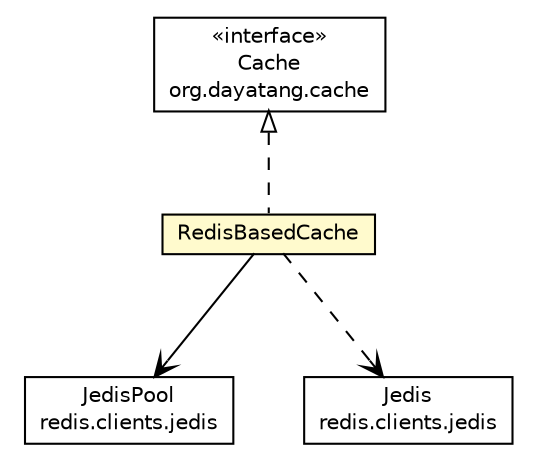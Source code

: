 #!/usr/local/bin/dot
#
# Class diagram 
# Generated by UMLGraph version R5_6_6-8-g8d7759 (http://www.umlgraph.org/)
#

digraph G {
	edge [fontname="Helvetica",fontsize=10,labelfontname="Helvetica",labelfontsize=10];
	node [fontname="Helvetica",fontsize=10,shape=plaintext];
	nodesep=0.25;
	ranksep=0.5;
	// org.dayatang.cache.redis.RedisBasedCache
	c19 [label=<<table title="org.dayatang.cache.redis.RedisBasedCache" border="0" cellborder="1" cellspacing="0" cellpadding="2" port="p" bgcolor="lemonChiffon" href="./RedisBasedCache.html">
		<tr><td><table border="0" cellspacing="0" cellpadding="1">
<tr><td align="center" balign="center"> RedisBasedCache </td></tr>
		</table></td></tr>
		</table>>, URL="./RedisBasedCache.html", fontname="Helvetica", fontcolor="black", fontsize=10.0];
	//org.dayatang.cache.redis.RedisBasedCache implements org.dayatang.cache.Cache
	c20:p -> c19:p [dir=back,arrowtail=empty,style=dashed];
	// org.dayatang.cache.redis.RedisBasedCache NAVASSOC redis.clients.jedis.JedisPool
	c19:p -> c22:p [taillabel="", label=" "headlabel="", fontname="Helvetica", fontcolor="black", fontsize=10.0, color="black", arrowhead=open];
	// org.dayatang.cache.redis.RedisBasedCache DEPEND redis.clients.jedis.Jedis
	c19:p -> c35:p [taillabel="", label=" "headlabel="", fontname="Helvetica", fontcolor="black", fontsize=10.0, color="black", arrowhead=open, style=dashed];
	// org.dayatang.cache.Cache
	c20 [label=<<table title="org.dayatang.cache.Cache" border="0" cellborder="1" cellspacing="0" cellpadding="2" port="p" href="http://java.sun.com/j2se/1.4.2/docs/api/org/dayatang/cache/Cache.html">
		<tr><td><table border="0" cellspacing="0" cellpadding="1">
<tr><td align="center" balign="center"> &#171;interface&#187; </td></tr>
<tr><td align="center" balign="center"> Cache </td></tr>
<tr><td align="center" balign="center"> org.dayatang.cache </td></tr>
		</table></td></tr>
		</table>>, URL="http://java.sun.com/j2se/1.4.2/docs/api/org/dayatang/cache/Cache.html", fontname="Helvetica", fontcolor="black", fontsize=10.0];
	// redis.clients.jedis.JedisPool
	c22 [label=<<table title="redis.clients.jedis.JedisPool" border="0" cellborder="1" cellspacing="0" cellpadding="2" port="p" href="http://java.sun.com/j2se/1.4.2/docs/api/redis/clients/jedis/JedisPool.html">
		<tr><td><table border="0" cellspacing="0" cellpadding="1">
<tr><td align="center" balign="center"> JedisPool </td></tr>
<tr><td align="center" balign="center"> redis.clients.jedis </td></tr>
		</table></td></tr>
		</table>>, URL="http://java.sun.com/j2se/1.4.2/docs/api/redis/clients/jedis/JedisPool.html", fontname="Helvetica", fontcolor="black", fontsize=10.0];
	// redis.clients.jedis.Jedis
	c35 [label=<<table title="redis.clients.jedis.Jedis" border="0" cellborder="1" cellspacing="0" cellpadding="2" port="p" href="http://java.sun.com/j2se/1.4.2/docs/api/redis/clients/jedis/Jedis.html">
		<tr><td><table border="0" cellspacing="0" cellpadding="1">
<tr><td align="center" balign="center"> Jedis </td></tr>
<tr><td align="center" balign="center"> redis.clients.jedis </td></tr>
		</table></td></tr>
		</table>>, URL="http://java.sun.com/j2se/1.4.2/docs/api/redis/clients/jedis/Jedis.html", fontname="Helvetica", fontcolor="black", fontsize=10.0];
}

